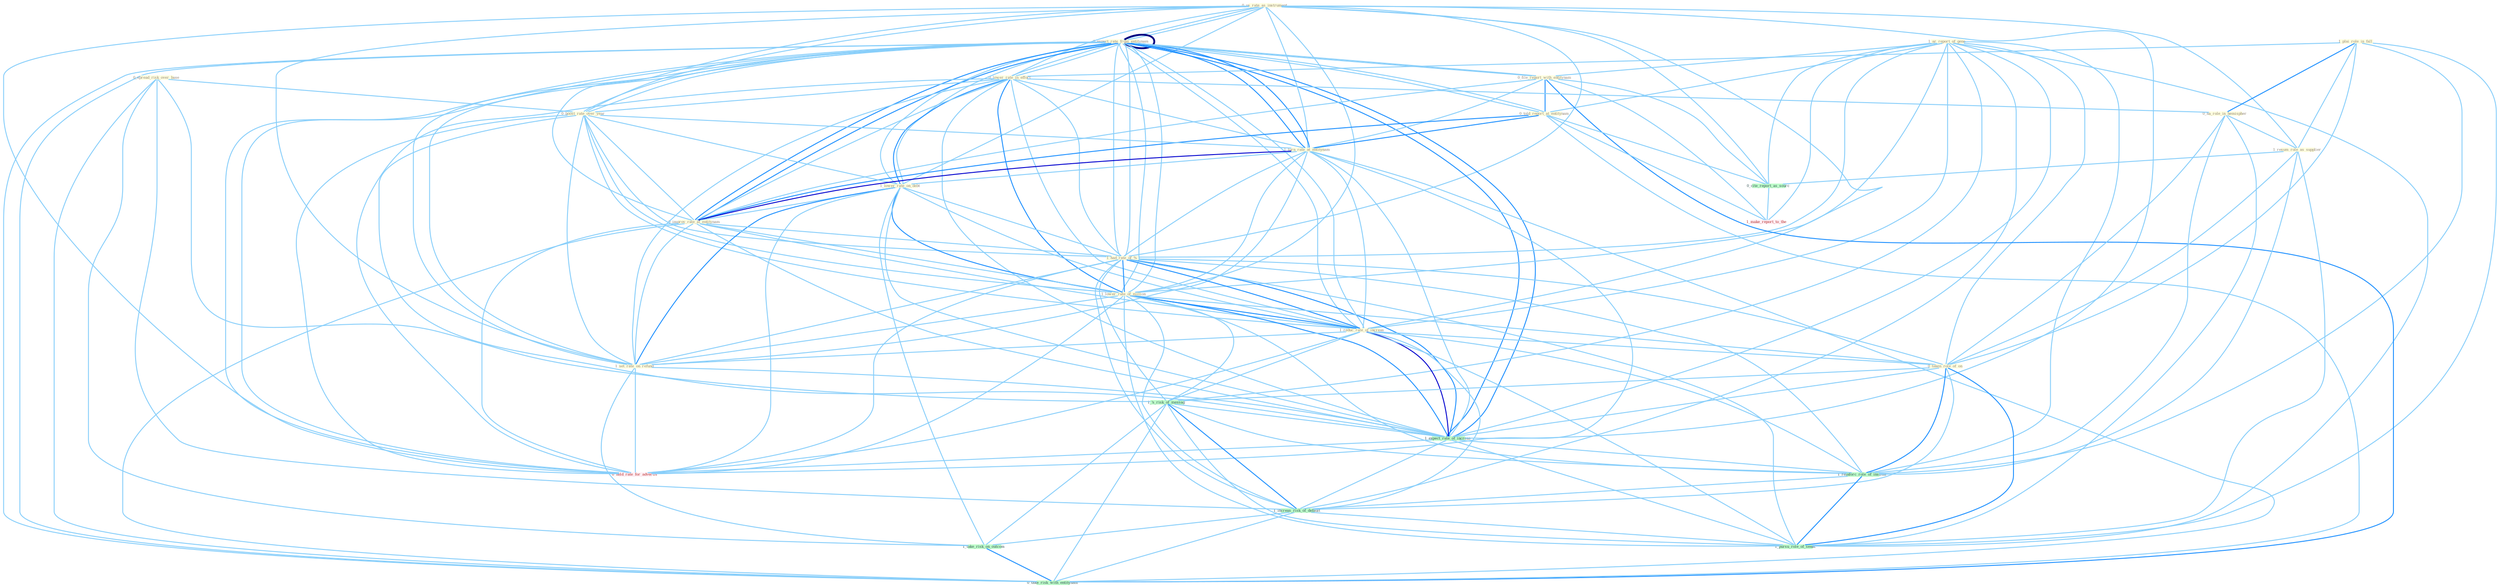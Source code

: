 Graph G{ 
    node
    [shape=polygon,style=filled,width=.5,height=.06,color="#BDFCC9",fixedsize=true,fontsize=4,
    fontcolor="#2f4f4f"];
    {node
    [color="#ffffe0", fontcolor="#8b7d6b"] "0_us_rate_as_instrument " "0_expect_rate_from_entitynam " "1_ar_report_of_gene " "1_plai_role_in_fall " "0_spread_risk_over_base " "0_file_report_with_entitynam " "0_lower_rate_in_effort " "0_told_report_at_entitynam " "0_boost_rate_over_year " "0_expect_rate_from_entitynam " "1_turn_rate_at_entitynam " "1_lower_rate_on_debt " "0_improv_rate_at_entitynam " "0_ha_role_in_hemispher " "1_had_rate_of_% " "1_lower_rate_of_million " "1_reduc_rate_of_increas " "1_resum_role_as_supplier " "1_set_rate_on_refund " "0_taken_role_of_on "}
{node [color="#fff0f5", fontcolor="#b22222"] "1_make_report_to_the " "0_hold_rate_for_advertis "}
edge [color="#B0E2FF"];

	"0_us_rate_as_instrument " -- "0_expect_rate_from_entitynam " [w="1", color="#87cefa" ];
	"0_us_rate_as_instrument " -- "0_lower_rate_in_effort " [w="1", color="#87cefa" ];
	"0_us_rate_as_instrument " -- "0_boost_rate_over_year " [w="1", color="#87cefa" ];
	"0_us_rate_as_instrument " -- "0_expect_rate_from_entitynam " [w="1", color="#87cefa" ];
	"0_us_rate_as_instrument " -- "1_turn_rate_at_entitynam " [w="1", color="#87cefa" ];
	"0_us_rate_as_instrument " -- "1_lower_rate_on_debt " [w="1", color="#87cefa" ];
	"0_us_rate_as_instrument " -- "0_improv_rate_at_entitynam " [w="1", color="#87cefa" ];
	"0_us_rate_as_instrument " -- "1_had_rate_of_% " [w="1", color="#87cefa" ];
	"0_us_rate_as_instrument " -- "1_lower_rate_of_million " [w="1", color="#87cefa" ];
	"0_us_rate_as_instrument " -- "1_reduc_rate_of_increas " [w="1", color="#87cefa" ];
	"0_us_rate_as_instrument " -- "1_resum_role_as_supplier " [w="1", color="#87cefa" ];
	"0_us_rate_as_instrument " -- "1_set_rate_on_refund " [w="1", color="#87cefa" ];
	"0_us_rate_as_instrument " -- "1_expect_rate_of_increas " [w="1", color="#87cefa" ];
	"0_us_rate_as_instrument " -- "0_cite_report_as_sourc " [w="1", color="#87cefa" ];
	"0_us_rate_as_instrument " -- "0_hold_rate_for_advertis " [w="1", color="#87cefa" ];
	"0_expect_rate_from_entitynam " -- "0_file_report_with_entitynam " [w="1", color="#87cefa" ];
	"0_expect_rate_from_entitynam " -- "0_lower_rate_in_effort " [w="1", color="#87cefa" ];
	"0_expect_rate_from_entitynam " -- "0_told_report_at_entitynam " [w="1", color="#87cefa" ];
	"0_expect_rate_from_entitynam " -- "0_boost_rate_over_year " [w="1", color="#87cefa" ];
	"0_expect_rate_from_entitynam " -- "0_expect_rate_from_entitynam " [w="4", style=bold, color="#000080", len=0.4];
	"0_expect_rate_from_entitynam " -- "1_turn_rate_at_entitynam " [w="2", color="#1e90ff" , len=0.8];
	"0_expect_rate_from_entitynam " -- "1_lower_rate_on_debt " [w="1", color="#87cefa" ];
	"0_expect_rate_from_entitynam " -- "0_improv_rate_at_entitynam " [w="2", color="#1e90ff" , len=0.8];
	"0_expect_rate_from_entitynam " -- "1_had_rate_of_% " [w="1", color="#87cefa" ];
	"0_expect_rate_from_entitynam " -- "1_lower_rate_of_million " [w="1", color="#87cefa" ];
	"0_expect_rate_from_entitynam " -- "1_reduc_rate_of_increas " [w="1", color="#87cefa" ];
	"0_expect_rate_from_entitynam " -- "1_set_rate_on_refund " [w="1", color="#87cefa" ];
	"0_expect_rate_from_entitynam " -- "1_expect_rate_of_increas " [w="2", color="#1e90ff" , len=0.8];
	"0_expect_rate_from_entitynam " -- "0_take_risk_with_entitynam " [w="1", color="#87cefa" ];
	"0_expect_rate_from_entitynam " -- "0_hold_rate_for_advertis " [w="1", color="#87cefa" ];
	"1_ar_report_of_gene " -- "0_file_report_with_entitynam " [w="1", color="#87cefa" ];
	"1_ar_report_of_gene " -- "0_told_report_at_entitynam " [w="1", color="#87cefa" ];
	"1_ar_report_of_gene " -- "1_had_rate_of_% " [w="1", color="#87cefa" ];
	"1_ar_report_of_gene " -- "1_lower_rate_of_million " [w="1", color="#87cefa" ];
	"1_ar_report_of_gene " -- "1_reduc_rate_of_increas " [w="1", color="#87cefa" ];
	"1_ar_report_of_gene " -- "0_taken_role_of_on " [w="1", color="#87cefa" ];
	"1_ar_report_of_gene " -- "1_'s_risk_of_messag " [w="1", color="#87cefa" ];
	"1_ar_report_of_gene " -- "1_expect_rate_of_increas " [w="1", color="#87cefa" ];
	"1_ar_report_of_gene " -- "1_reinforc_role_of_institut " [w="1", color="#87cefa" ];
	"1_ar_report_of_gene " -- "1_increas_risk_of_default " [w="1", color="#87cefa" ];
	"1_ar_report_of_gene " -- "0_cite_report_as_sourc " [w="1", color="#87cefa" ];
	"1_ar_report_of_gene " -- "1_pursu_role_of_senat " [w="1", color="#87cefa" ];
	"1_ar_report_of_gene " -- "1_make_report_to_the " [w="1", color="#87cefa" ];
	"1_plai_role_in_fall " -- "0_lower_rate_in_effort " [w="1", color="#87cefa" ];
	"1_plai_role_in_fall " -- "0_ha_role_in_hemispher " [w="2", color="#1e90ff" , len=0.8];
	"1_plai_role_in_fall " -- "1_resum_role_as_supplier " [w="1", color="#87cefa" ];
	"1_plai_role_in_fall " -- "0_taken_role_of_on " [w="1", color="#87cefa" ];
	"1_plai_role_in_fall " -- "1_reinforc_role_of_institut " [w="1", color="#87cefa" ];
	"1_plai_role_in_fall " -- "1_pursu_role_of_senat " [w="1", color="#87cefa" ];
	"0_spread_risk_over_base " -- "0_boost_rate_over_year " [w="1", color="#87cefa" ];
	"0_spread_risk_over_base " -- "1_'s_risk_of_messag " [w="1", color="#87cefa" ];
	"0_spread_risk_over_base " -- "1_increas_risk_of_default " [w="1", color="#87cefa" ];
	"0_spread_risk_over_base " -- "1_take_risk_on_outcom " [w="1", color="#87cefa" ];
	"0_spread_risk_over_base " -- "0_take_risk_with_entitynam " [w="1", color="#87cefa" ];
	"0_file_report_with_entitynam " -- "0_told_report_at_entitynam " [w="2", color="#1e90ff" , len=0.8];
	"0_file_report_with_entitynam " -- "0_expect_rate_from_entitynam " [w="1", color="#87cefa" ];
	"0_file_report_with_entitynam " -- "1_turn_rate_at_entitynam " [w="1", color="#87cefa" ];
	"0_file_report_with_entitynam " -- "0_improv_rate_at_entitynam " [w="1", color="#87cefa" ];
	"0_file_report_with_entitynam " -- "0_cite_report_as_sourc " [w="1", color="#87cefa" ];
	"0_file_report_with_entitynam " -- "1_make_report_to_the " [w="1", color="#87cefa" ];
	"0_file_report_with_entitynam " -- "0_take_risk_with_entitynam " [w="2", color="#1e90ff" , len=0.8];
	"0_lower_rate_in_effort " -- "0_boost_rate_over_year " [w="1", color="#87cefa" ];
	"0_lower_rate_in_effort " -- "0_expect_rate_from_entitynam " [w="1", color="#87cefa" ];
	"0_lower_rate_in_effort " -- "1_turn_rate_at_entitynam " [w="1", color="#87cefa" ];
	"0_lower_rate_in_effort " -- "1_lower_rate_on_debt " [w="2", color="#1e90ff" , len=0.8];
	"0_lower_rate_in_effort " -- "0_improv_rate_at_entitynam " [w="1", color="#87cefa" ];
	"0_lower_rate_in_effort " -- "0_ha_role_in_hemispher " [w="1", color="#87cefa" ];
	"0_lower_rate_in_effort " -- "1_had_rate_of_% " [w="1", color="#87cefa" ];
	"0_lower_rate_in_effort " -- "1_lower_rate_of_million " [w="2", color="#1e90ff" , len=0.8];
	"0_lower_rate_in_effort " -- "1_reduc_rate_of_increas " [w="1", color="#87cefa" ];
	"0_lower_rate_in_effort " -- "1_set_rate_on_refund " [w="1", color="#87cefa" ];
	"0_lower_rate_in_effort " -- "1_expect_rate_of_increas " [w="1", color="#87cefa" ];
	"0_lower_rate_in_effort " -- "0_hold_rate_for_advertis " [w="1", color="#87cefa" ];
	"0_told_report_at_entitynam " -- "0_expect_rate_from_entitynam " [w="1", color="#87cefa" ];
	"0_told_report_at_entitynam " -- "1_turn_rate_at_entitynam " [w="2", color="#1e90ff" , len=0.8];
	"0_told_report_at_entitynam " -- "0_improv_rate_at_entitynam " [w="2", color="#1e90ff" , len=0.8];
	"0_told_report_at_entitynam " -- "0_cite_report_as_sourc " [w="1", color="#87cefa" ];
	"0_told_report_at_entitynam " -- "1_make_report_to_the " [w="1", color="#87cefa" ];
	"0_told_report_at_entitynam " -- "0_take_risk_with_entitynam " [w="1", color="#87cefa" ];
	"0_boost_rate_over_year " -- "0_expect_rate_from_entitynam " [w="1", color="#87cefa" ];
	"0_boost_rate_over_year " -- "1_turn_rate_at_entitynam " [w="1", color="#87cefa" ];
	"0_boost_rate_over_year " -- "1_lower_rate_on_debt " [w="1", color="#87cefa" ];
	"0_boost_rate_over_year " -- "0_improv_rate_at_entitynam " [w="1", color="#87cefa" ];
	"0_boost_rate_over_year " -- "1_had_rate_of_% " [w="1", color="#87cefa" ];
	"0_boost_rate_over_year " -- "1_lower_rate_of_million " [w="1", color="#87cefa" ];
	"0_boost_rate_over_year " -- "1_reduc_rate_of_increas " [w="1", color="#87cefa" ];
	"0_boost_rate_over_year " -- "1_set_rate_on_refund " [w="1", color="#87cefa" ];
	"0_boost_rate_over_year " -- "1_expect_rate_of_increas " [w="1", color="#87cefa" ];
	"0_boost_rate_over_year " -- "0_hold_rate_for_advertis " [w="1", color="#87cefa" ];
	"0_expect_rate_from_entitynam " -- "1_turn_rate_at_entitynam " [w="2", color="#1e90ff" , len=0.8];
	"0_expect_rate_from_entitynam " -- "1_lower_rate_on_debt " [w="1", color="#87cefa" ];
	"0_expect_rate_from_entitynam " -- "0_improv_rate_at_entitynam " [w="2", color="#1e90ff" , len=0.8];
	"0_expect_rate_from_entitynam " -- "1_had_rate_of_% " [w="1", color="#87cefa" ];
	"0_expect_rate_from_entitynam " -- "1_lower_rate_of_million " [w="1", color="#87cefa" ];
	"0_expect_rate_from_entitynam " -- "1_reduc_rate_of_increas " [w="1", color="#87cefa" ];
	"0_expect_rate_from_entitynam " -- "1_set_rate_on_refund " [w="1", color="#87cefa" ];
	"0_expect_rate_from_entitynam " -- "1_expect_rate_of_increas " [w="2", color="#1e90ff" , len=0.8];
	"0_expect_rate_from_entitynam " -- "0_take_risk_with_entitynam " [w="1", color="#87cefa" ];
	"0_expect_rate_from_entitynam " -- "0_hold_rate_for_advertis " [w="1", color="#87cefa" ];
	"1_turn_rate_at_entitynam " -- "1_lower_rate_on_debt " [w="1", color="#87cefa" ];
	"1_turn_rate_at_entitynam " -- "0_improv_rate_at_entitynam " [w="3", color="#0000cd" , len=0.6];
	"1_turn_rate_at_entitynam " -- "1_had_rate_of_% " [w="1", color="#87cefa" ];
	"1_turn_rate_at_entitynam " -- "1_lower_rate_of_million " [w="1", color="#87cefa" ];
	"1_turn_rate_at_entitynam " -- "1_reduc_rate_of_increas " [w="1", color="#87cefa" ];
	"1_turn_rate_at_entitynam " -- "1_set_rate_on_refund " [w="1", color="#87cefa" ];
	"1_turn_rate_at_entitynam " -- "1_expect_rate_of_increas " [w="1", color="#87cefa" ];
	"1_turn_rate_at_entitynam " -- "0_take_risk_with_entitynam " [w="1", color="#87cefa" ];
	"1_turn_rate_at_entitynam " -- "0_hold_rate_for_advertis " [w="1", color="#87cefa" ];
	"1_lower_rate_on_debt " -- "0_improv_rate_at_entitynam " [w="1", color="#87cefa" ];
	"1_lower_rate_on_debt " -- "1_had_rate_of_% " [w="1", color="#87cefa" ];
	"1_lower_rate_on_debt " -- "1_lower_rate_of_million " [w="2", color="#1e90ff" , len=0.8];
	"1_lower_rate_on_debt " -- "1_reduc_rate_of_increas " [w="1", color="#87cefa" ];
	"1_lower_rate_on_debt " -- "1_set_rate_on_refund " [w="2", color="#1e90ff" , len=0.8];
	"1_lower_rate_on_debt " -- "1_expect_rate_of_increas " [w="1", color="#87cefa" ];
	"1_lower_rate_on_debt " -- "1_take_risk_on_outcom " [w="1", color="#87cefa" ];
	"1_lower_rate_on_debt " -- "0_hold_rate_for_advertis " [w="1", color="#87cefa" ];
	"0_improv_rate_at_entitynam " -- "1_had_rate_of_% " [w="1", color="#87cefa" ];
	"0_improv_rate_at_entitynam " -- "1_lower_rate_of_million " [w="1", color="#87cefa" ];
	"0_improv_rate_at_entitynam " -- "1_reduc_rate_of_increas " [w="1", color="#87cefa" ];
	"0_improv_rate_at_entitynam " -- "1_set_rate_on_refund " [w="1", color="#87cefa" ];
	"0_improv_rate_at_entitynam " -- "1_expect_rate_of_increas " [w="1", color="#87cefa" ];
	"0_improv_rate_at_entitynam " -- "0_take_risk_with_entitynam " [w="1", color="#87cefa" ];
	"0_improv_rate_at_entitynam " -- "0_hold_rate_for_advertis " [w="1", color="#87cefa" ];
	"0_ha_role_in_hemispher " -- "1_resum_role_as_supplier " [w="1", color="#87cefa" ];
	"0_ha_role_in_hemispher " -- "0_taken_role_of_on " [w="1", color="#87cefa" ];
	"0_ha_role_in_hemispher " -- "1_reinforc_role_of_institut " [w="1", color="#87cefa" ];
	"0_ha_role_in_hemispher " -- "1_pursu_role_of_senat " [w="1", color="#87cefa" ];
	"1_had_rate_of_% " -- "1_lower_rate_of_million " [w="2", color="#1e90ff" , len=0.8];
	"1_had_rate_of_% " -- "1_reduc_rate_of_increas " [w="2", color="#1e90ff" , len=0.8];
	"1_had_rate_of_% " -- "1_set_rate_on_refund " [w="1", color="#87cefa" ];
	"1_had_rate_of_% " -- "0_taken_role_of_on " [w="1", color="#87cefa" ];
	"1_had_rate_of_% " -- "1_'s_risk_of_messag " [w="1", color="#87cefa" ];
	"1_had_rate_of_% " -- "1_expect_rate_of_increas " [w="2", color="#1e90ff" , len=0.8];
	"1_had_rate_of_% " -- "1_reinforc_role_of_institut " [w="1", color="#87cefa" ];
	"1_had_rate_of_% " -- "1_increas_risk_of_default " [w="1", color="#87cefa" ];
	"1_had_rate_of_% " -- "1_pursu_role_of_senat " [w="1", color="#87cefa" ];
	"1_had_rate_of_% " -- "0_hold_rate_for_advertis " [w="1", color="#87cefa" ];
	"1_lower_rate_of_million " -- "1_reduc_rate_of_increas " [w="2", color="#1e90ff" , len=0.8];
	"1_lower_rate_of_million " -- "1_set_rate_on_refund " [w="1", color="#87cefa" ];
	"1_lower_rate_of_million " -- "0_taken_role_of_on " [w="1", color="#87cefa" ];
	"1_lower_rate_of_million " -- "1_'s_risk_of_messag " [w="1", color="#87cefa" ];
	"1_lower_rate_of_million " -- "1_expect_rate_of_increas " [w="2", color="#1e90ff" , len=0.8];
	"1_lower_rate_of_million " -- "1_reinforc_role_of_institut " [w="1", color="#87cefa" ];
	"1_lower_rate_of_million " -- "1_increas_risk_of_default " [w="1", color="#87cefa" ];
	"1_lower_rate_of_million " -- "1_pursu_role_of_senat " [w="1", color="#87cefa" ];
	"1_lower_rate_of_million " -- "0_hold_rate_for_advertis " [w="1", color="#87cefa" ];
	"1_reduc_rate_of_increas " -- "1_set_rate_on_refund " [w="1", color="#87cefa" ];
	"1_reduc_rate_of_increas " -- "0_taken_role_of_on " [w="1", color="#87cefa" ];
	"1_reduc_rate_of_increas " -- "1_'s_risk_of_messag " [w="1", color="#87cefa" ];
	"1_reduc_rate_of_increas " -- "1_expect_rate_of_increas " [w="3", color="#0000cd" , len=0.6];
	"1_reduc_rate_of_increas " -- "1_reinforc_role_of_institut " [w="1", color="#87cefa" ];
	"1_reduc_rate_of_increas " -- "1_increas_risk_of_default " [w="1", color="#87cefa" ];
	"1_reduc_rate_of_increas " -- "1_pursu_role_of_senat " [w="1", color="#87cefa" ];
	"1_reduc_rate_of_increas " -- "0_hold_rate_for_advertis " [w="1", color="#87cefa" ];
	"1_resum_role_as_supplier " -- "0_taken_role_of_on " [w="1", color="#87cefa" ];
	"1_resum_role_as_supplier " -- "1_reinforc_role_of_institut " [w="1", color="#87cefa" ];
	"1_resum_role_as_supplier " -- "0_cite_report_as_sourc " [w="1", color="#87cefa" ];
	"1_resum_role_as_supplier " -- "1_pursu_role_of_senat " [w="1", color="#87cefa" ];
	"1_set_rate_on_refund " -- "1_expect_rate_of_increas " [w="1", color="#87cefa" ];
	"1_set_rate_on_refund " -- "1_take_risk_on_outcom " [w="1", color="#87cefa" ];
	"1_set_rate_on_refund " -- "0_hold_rate_for_advertis " [w="1", color="#87cefa" ];
	"0_taken_role_of_on " -- "1_'s_risk_of_messag " [w="1", color="#87cefa" ];
	"0_taken_role_of_on " -- "1_expect_rate_of_increas " [w="1", color="#87cefa" ];
	"0_taken_role_of_on " -- "1_reinforc_role_of_institut " [w="2", color="#1e90ff" , len=0.8];
	"0_taken_role_of_on " -- "1_increas_risk_of_default " [w="1", color="#87cefa" ];
	"0_taken_role_of_on " -- "1_pursu_role_of_senat " [w="2", color="#1e90ff" , len=0.8];
	"1_'s_risk_of_messag " -- "1_expect_rate_of_increas " [w="1", color="#87cefa" ];
	"1_'s_risk_of_messag " -- "1_reinforc_role_of_institut " [w="1", color="#87cefa" ];
	"1_'s_risk_of_messag " -- "1_increas_risk_of_default " [w="2", color="#1e90ff" , len=0.8];
	"1_'s_risk_of_messag " -- "1_take_risk_on_outcom " [w="1", color="#87cefa" ];
	"1_'s_risk_of_messag " -- "1_pursu_role_of_senat " [w="1", color="#87cefa" ];
	"1_'s_risk_of_messag " -- "0_take_risk_with_entitynam " [w="1", color="#87cefa" ];
	"1_expect_rate_of_increas " -- "1_reinforc_role_of_institut " [w="1", color="#87cefa" ];
	"1_expect_rate_of_increas " -- "1_increas_risk_of_default " [w="1", color="#87cefa" ];
	"1_expect_rate_of_increas " -- "1_pursu_role_of_senat " [w="1", color="#87cefa" ];
	"1_expect_rate_of_increas " -- "0_hold_rate_for_advertis " [w="1", color="#87cefa" ];
	"1_reinforc_role_of_institut " -- "1_increas_risk_of_default " [w="1", color="#87cefa" ];
	"1_reinforc_role_of_institut " -- "1_pursu_role_of_senat " [w="2", color="#1e90ff" , len=0.8];
	"1_increas_risk_of_default " -- "1_take_risk_on_outcom " [w="1", color="#87cefa" ];
	"1_increas_risk_of_default " -- "1_pursu_role_of_senat " [w="1", color="#87cefa" ];
	"1_increas_risk_of_default " -- "0_take_risk_with_entitynam " [w="1", color="#87cefa" ];
	"1_take_risk_on_outcom " -- "0_take_risk_with_entitynam " [w="2", color="#1e90ff" , len=0.8];
	"0_cite_report_as_sourc " -- "1_make_report_to_the " [w="1", color="#87cefa" ];
}